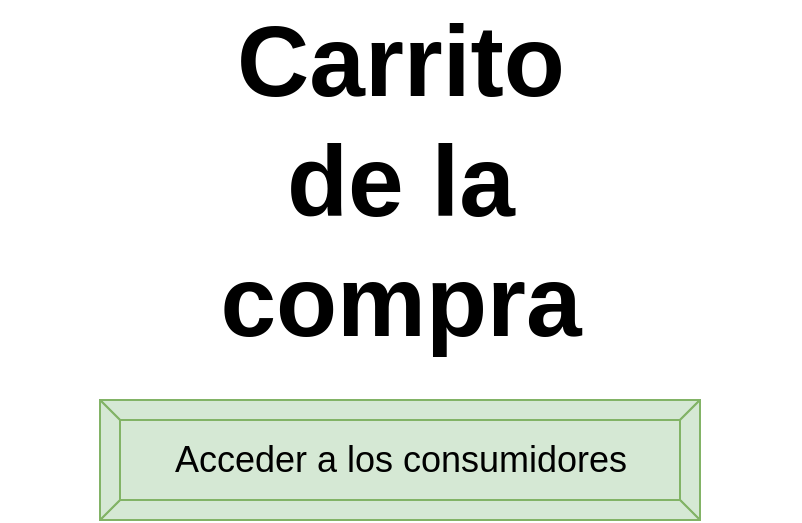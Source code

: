 <mxfile version="13.9.2" type="github" pages="8">
  <diagram id="1oytryBO9GSDGIrizIe0" name="Pantalla Principal">
    <mxGraphModel dx="807" dy="469" grid="1" gridSize="10" guides="1" tooltips="1" connect="1" arrows="1" fold="1" page="1" pageScale="1" pageWidth="850" pageHeight="1100" math="0" shadow="0">
      <root>
        <mxCell id="ukNA-M5yfLvQJVox_OQi-0" />
        <mxCell id="ukNA-M5yfLvQJVox_OQi-1" parent="ukNA-M5yfLvQJVox_OQi-0" />
        <mxCell id="4FIWCCuaARvgvhv9Qzkj-0" value="&lt;font style=&quot;font-size: 50px&quot;&gt;Carrito &lt;br&gt;de la &lt;br&gt;compra&lt;/font&gt;" style="text;strokeColor=none;fillColor=none;html=1;fontSize=45;fontStyle=1;verticalAlign=middle;align=center;" vertex="1" parent="ukNA-M5yfLvQJVox_OQi-1">
          <mxGeometry x="160" y="120" width="400" height="140" as="geometry" />
        </mxCell>
        <mxCell id="4FIWCCuaARvgvhv9Qzkj-1" value="Acceder a los consumidores" style="labelPosition=center;verticalLabelPosition=middle;align=center;html=1;shape=mxgraph.basic.button;dx=10;fontSize=18;fillColor=#d5e8d4;strokeColor=#82b366;" vertex="1" parent="ukNA-M5yfLvQJVox_OQi-1">
          <mxGeometry x="210" y="300" width="300" height="60" as="geometry" />
        </mxCell>
      </root>
    </mxGraphModel>
  </diagram>
  <diagram id="JE7RJHUmOD-XOfDB0uFe" name="Página consumidores">
    <mxGraphModel dx="807" dy="469" grid="1" gridSize="10" guides="1" tooltips="1" connect="1" arrows="1" fold="1" page="1" pageScale="1" pageWidth="850" pageHeight="1100" math="0" shadow="0">
      <root>
        <mxCell id="9Xrupegw-qmzZwdCUhiw-0" />
        <mxCell id="9Xrupegw-qmzZwdCUhiw-1" parent="9Xrupegw-qmzZwdCUhiw-0" />
        <mxCell id="KhyxX-JlV9OXpOjM26cw-0" value="Consumidores" style="swimlane;fontStyle=0;childLayout=stackLayout;horizontal=1;startSize=26;fillColor=none;horizontalStack=0;resizeParent=1;resizeParentMax=0;resizeLast=0;collapsible=1;marginBottom=0;labelBackgroundColor=none;fontSize=15;align=left;" parent="9Xrupegw-qmzZwdCUhiw-1" vertex="1">
          <mxGeometry x="240" y="110" width="280" height="156" as="geometry" />
        </mxCell>
        <mxCell id="KhyxX-JlV9OXpOjM26cw-1" value="Antonio Pinares Pérez" style="text;strokeColor=none;fillColor=none;align=left;verticalAlign=top;spacingLeft=4;spacingRight=4;overflow=hidden;rotatable=0;points=[[0,0.5],[1,0.5]];portConstraint=eastwest;" parent="KhyxX-JlV9OXpOjM26cw-0" vertex="1">
          <mxGeometry y="26" width="280" height="26" as="geometry" />
        </mxCell>
        <mxCell id="KhyxX-JlV9OXpOjM26cw-2" value="Jose Luis Domínguez Suárez" style="text;strokeColor=none;fillColor=none;align=left;verticalAlign=top;spacingLeft=4;spacingRight=4;overflow=hidden;rotatable=0;points=[[0,0.5],[1,0.5]];portConstraint=eastwest;" parent="KhyxX-JlV9OXpOjM26cw-0" vertex="1">
          <mxGeometry y="52" width="280" height="26" as="geometry" />
        </mxCell>
        <mxCell id="KhyxX-JlV9OXpOjM26cw-3" value="David Alonso Fernández" style="text;strokeColor=none;fillColor=none;align=left;verticalAlign=top;spacingLeft=4;spacingRight=4;overflow=hidden;rotatable=0;points=[[0,0.5],[1,0.5]];portConstraint=eastwest;" parent="KhyxX-JlV9OXpOjM26cw-0" vertex="1">
          <mxGeometry y="78" width="280" height="26" as="geometry" />
        </mxCell>
        <mxCell id="U7ENtaiXiIMHcHtLOBs0-0" value="Pepe Viyuela García" style="text;strokeColor=none;fillColor=none;align=left;verticalAlign=top;spacingLeft=4;spacingRight=4;overflow=hidden;rotatable=0;points=[[0,0.5],[1,0.5]];portConstraint=eastwest;" parent="KhyxX-JlV9OXpOjM26cw-0" vertex="1">
          <mxGeometry y="104" width="280" height="26" as="geometry" />
        </mxCell>
        <mxCell id="U7ENtaiXiIMHcHtLOBs0-1" value="Francisco Alvarez Rueda " style="text;strokeColor=none;fillColor=none;align=left;verticalAlign=top;spacingLeft=4;spacingRight=4;overflow=hidden;rotatable=0;points=[[0,0.5],[1,0.5]];portConstraint=eastwest;" parent="KhyxX-JlV9OXpOjM26cw-0" vertex="1">
          <mxGeometry y="130" width="280" height="26" as="geometry" />
        </mxCell>
        <mxCell id="U7ENtaiXiIMHcHtLOBs0-3" value="Crear" style="labelPosition=center;verticalLabelPosition=middle;align=center;html=1;shape=mxgraph.basic.button;dx=10;labelBackgroundColor=none;fontSize=15;fillColor=#d5e8d4;strokeColor=#82b366;" parent="9Xrupegw-qmzZwdCUhiw-1" vertex="1">
          <mxGeometry x="150" y="310" width="100" height="40" as="geometry" />
        </mxCell>
        <mxCell id="U7ENtaiXiIMHcHtLOBs0-4" value="Borrar" style="labelPosition=center;verticalLabelPosition=middle;align=center;html=1;shape=mxgraph.basic.button;dx=10;labelBackgroundColor=none;fontSize=15;fillColor=#f8cecc;strokeColor=#b85450;" parent="9Xrupegw-qmzZwdCUhiw-1" vertex="1">
          <mxGeometry x="270" y="310" width="100" height="40" as="geometry" />
        </mxCell>
        <mxCell id="U7ENtaiXiIMHcHtLOBs0-5" value="Modificar" style="labelPosition=center;verticalLabelPosition=middle;align=center;html=1;shape=mxgraph.basic.button;dx=10;labelBackgroundColor=none;fontSize=15;fillColor=#dae8fc;strokeColor=#6c8ebf;" parent="9Xrupegw-qmzZwdCUhiw-1" vertex="1">
          <mxGeometry x="390" y="310" width="100" height="40" as="geometry" />
        </mxCell>
        <mxCell id="h-pnrAj-fxrFlI1M0Emh-0" value="" style="endArrow=classic;html=1;fontSize=14;" parent="9Xrupegw-qmzZwdCUhiw-1" edge="1">
          <mxGeometry width="50" height="50" relative="1" as="geometry">
            <mxPoint x="320" y="352" as="sourcePoint" />
            <mxPoint x="320" y="390" as="targetPoint" />
            <Array as="points" />
          </mxGeometry>
        </mxCell>
        <mxCell id="h-pnrAj-fxrFlI1M0Emh-1" value="Icon" style="text;html=1;strokeColor=none;fillColor=none;align=center;verticalAlign=middle;whiteSpace=wrap;rounded=0;" parent="9Xrupegw-qmzZwdCUhiw-1" vertex="1">
          <mxGeometry x="300" y="390" width="40" height="20" as="geometry" />
        </mxCell>
        <mxCell id="Ra2SCtTPDi94LdlTgoam-0" value="Ver pedidos &lt;br&gt;y facturas" style="labelPosition=center;verticalLabelPosition=middle;align=center;html=1;shape=mxgraph.basic.button;dx=10;fontSize=14;fillColor=#e1d5e7;strokeColor=#9673a6;" vertex="1" parent="9Xrupegw-qmzZwdCUhiw-1">
          <mxGeometry x="510" y="300" width="100" height="60" as="geometry" />
        </mxCell>
        <mxCell id="OKfHSta1-EENuwD91ScF-0" value="Nombre:" style="text;html=1;strokeColor=none;fillColor=none;align=left;verticalAlign=middle;whiteSpace=wrap;rounded=0;fontSize=14;fontStyle=1" vertex="1" parent="9Xrupegw-qmzZwdCUhiw-1">
          <mxGeometry x="490" y="435" width="100" height="20" as="geometry" />
        </mxCell>
        <mxCell id="OKfHSta1-EENuwD91ScF-1" value="&lt;b&gt;Dirección:&lt;/b&gt;" style="text;html=1;strokeColor=none;fillColor=none;align=left;verticalAlign=middle;whiteSpace=wrap;rounded=0;fontSize=14;" vertex="1" parent="9Xrupegw-qmzZwdCUhiw-1">
          <mxGeometry x="490" y="475" width="100" height="20" as="geometry" />
        </mxCell>
        <mxCell id="OKfHSta1-EENuwD91ScF-2" value="Teléfono:" style="text;html=1;strokeColor=none;fillColor=none;align=left;verticalAlign=middle;whiteSpace=wrap;rounded=0;fontSize=14;fontStyle=1" vertex="1" parent="9Xrupegw-qmzZwdCUhiw-1">
          <mxGeometry x="490" y="515" width="100" height="20" as="geometry" />
        </mxCell>
        <mxCell id="OKfHSta1-EENuwD91ScF-3" value="" style="shape=ext;double=1;rounded=0;whiteSpace=wrap;html=1;fontSize=14;align=left;" vertex="1" parent="9Xrupegw-qmzZwdCUhiw-1">
          <mxGeometry x="600" y="430" width="150" height="30" as="geometry" />
        </mxCell>
        <mxCell id="OKfHSta1-EENuwD91ScF-4" value="" style="shape=ext;double=1;rounded=0;whiteSpace=wrap;html=1;fontSize=14;align=left;" vertex="1" parent="9Xrupegw-qmzZwdCUhiw-1">
          <mxGeometry x="600" y="470" width="150" height="30" as="geometry" />
        </mxCell>
        <mxCell id="OKfHSta1-EENuwD91ScF-5" value="" style="shape=ext;double=1;rounded=0;whiteSpace=wrap;html=1;fontSize=14;align=left;" vertex="1" parent="9Xrupegw-qmzZwdCUhiw-1">
          <mxGeometry x="600" y="510" width="150" height="30" as="geometry" />
        </mxCell>
        <mxCell id="OKfHSta1-EENuwD91ScF-6" value="Añadir" style="labelPosition=center;verticalLabelPosition=middle;align=center;html=1;shape=mxgraph.basic.button;dx=10;fontSize=14;fillColor=#d5e8d4;strokeColor=#82b366;" vertex="1" parent="9Xrupegw-qmzZwdCUhiw-1">
          <mxGeometry x="490" y="575" width="100" height="40" as="geometry" />
        </mxCell>
        <mxCell id="OKfHSta1-EENuwD91ScF-7" value="Volver" style="labelPosition=center;verticalLabelPosition=middle;align=center;html=1;shape=mxgraph.basic.button;dx=10;fontSize=14;fillColor=#dae8fc;strokeColor=#6c8ebf;" vertex="1" parent="9Xrupegw-qmzZwdCUhiw-1">
          <mxGeometry x="630" y="575" width="100" height="40" as="geometry" />
        </mxCell>
      </root>
    </mxGraphModel>
  </diagram>
  <diagram id="AhxQ3QgP6YB24-s7e98g" name="Página creación consumidor - 2">
    <mxGraphModel dx="807" dy="469" grid="1" gridSize="10" guides="1" tooltips="1" connect="1" arrows="1" fold="1" page="1" pageScale="1" pageWidth="850" pageHeight="1100" math="0" shadow="0">
      <root>
        <mxCell id="Jsl_DM8NN3253k9dvk3r-0" />
        <mxCell id="Jsl_DM8NN3253k9dvk3r-1" parent="Jsl_DM8NN3253k9dvk3r-0" />
        <mxCell id="ltV_RmxqZoysxGikOpJf-0" value="Añadir consumidor" style="text;strokeColor=none;fillColor=none;html=1;fontSize=24;fontStyle=1;verticalAlign=middle;align=center;" parent="Jsl_DM8NN3253k9dvk3r-1" vertex="1">
          <mxGeometry x="120" y="40" width="320" height="40" as="geometry" />
        </mxCell>
        <mxCell id="ltV_RmxqZoysxGikOpJf-1" value="Nombre:" style="text;html=1;strokeColor=none;fillColor=none;align=left;verticalAlign=middle;whiteSpace=wrap;rounded=0;fontSize=14;fontStyle=1" parent="Jsl_DM8NN3253k9dvk3r-1" vertex="1">
          <mxGeometry x="140" y="100" width="100" height="20" as="geometry" />
        </mxCell>
        <mxCell id="ltV_RmxqZoysxGikOpJf-2" value="&lt;b&gt;Dirección:&lt;/b&gt;" style="text;html=1;strokeColor=none;fillColor=none;align=left;verticalAlign=middle;whiteSpace=wrap;rounded=0;fontSize=14;" parent="Jsl_DM8NN3253k9dvk3r-1" vertex="1">
          <mxGeometry x="140" y="140" width="100" height="20" as="geometry" />
        </mxCell>
        <mxCell id="ltV_RmxqZoysxGikOpJf-3" value="Teléfono:" style="text;html=1;strokeColor=none;fillColor=none;align=left;verticalAlign=middle;whiteSpace=wrap;rounded=0;fontSize=14;fontStyle=1" parent="Jsl_DM8NN3253k9dvk3r-1" vertex="1">
          <mxGeometry x="140" y="180" width="100" height="20" as="geometry" />
        </mxCell>
        <mxCell id="ltV_RmxqZoysxGikOpJf-4" value="" style="shape=ext;double=1;rounded=0;whiteSpace=wrap;html=1;fontSize=14;align=left;" parent="Jsl_DM8NN3253k9dvk3r-1" vertex="1">
          <mxGeometry x="250" y="95" width="150" height="30" as="geometry" />
        </mxCell>
        <mxCell id="ltV_RmxqZoysxGikOpJf-5" value="" style="shape=ext;double=1;rounded=0;whiteSpace=wrap;html=1;fontSize=14;align=left;" parent="Jsl_DM8NN3253k9dvk3r-1" vertex="1">
          <mxGeometry x="250" y="135" width="150" height="30" as="geometry" />
        </mxCell>
        <mxCell id="ltV_RmxqZoysxGikOpJf-6" value="" style="shape=ext;double=1;rounded=0;whiteSpace=wrap;html=1;fontSize=14;align=left;" parent="Jsl_DM8NN3253k9dvk3r-1" vertex="1">
          <mxGeometry x="250" y="175" width="150" height="30" as="geometry" />
        </mxCell>
        <mxCell id="ltV_RmxqZoysxGikOpJf-7" value="Añadir" style="labelPosition=center;verticalLabelPosition=middle;align=center;html=1;shape=mxgraph.basic.button;dx=10;fontSize=14;fillColor=#d5e8d4;strokeColor=#82b366;" parent="Jsl_DM8NN3253k9dvk3r-1" vertex="1">
          <mxGeometry x="140" y="240" width="100" height="40" as="geometry" />
        </mxCell>
        <mxCell id="ltV_RmxqZoysxGikOpJf-8" value="Volver" style="labelPosition=center;verticalLabelPosition=middle;align=center;html=1;shape=mxgraph.basic.button;dx=10;fontSize=14;fillColor=#dae8fc;strokeColor=#6c8ebf;" parent="Jsl_DM8NN3253k9dvk3r-1" vertex="1">
          <mxGeometry x="280" y="240" width="100" height="40" as="geometry" />
        </mxCell>
      </root>
    </mxGraphModel>
  </diagram>
  <diagram id="oGccPNe0Vo_Gk9L0wp7k" name="Página modificación 2 - 5">
    <mxGraphModel dx="807" dy="469" grid="1" gridSize="10" guides="1" tooltips="1" connect="1" arrows="1" fold="1" page="1" pageScale="1" pageWidth="850" pageHeight="1100" math="0" shadow="0">
      <root>
        <mxCell id="Xw8H62WZDZWN23Qor98x-0" />
        <mxCell id="Xw8H62WZDZWN23Qor98x-1" parent="Xw8H62WZDZWN23Qor98x-0" />
        <mxCell id="Xw8H62WZDZWN23Qor98x-2" value="Nombre:" style="text;html=1;strokeColor=none;fillColor=none;align=left;verticalAlign=middle;whiteSpace=wrap;rounded=0;fontSize=14;fontStyle=1" vertex="1" parent="Xw8H62WZDZWN23Qor98x-1">
          <mxGeometry x="270" y="135" width="100" height="20" as="geometry" />
        </mxCell>
        <mxCell id="Xw8H62WZDZWN23Qor98x-3" value="&lt;b&gt;Dirección:&lt;/b&gt;" style="text;html=1;strokeColor=none;fillColor=none;align=left;verticalAlign=middle;whiteSpace=wrap;rounded=0;fontSize=14;" vertex="1" parent="Xw8H62WZDZWN23Qor98x-1">
          <mxGeometry x="270" y="175" width="100" height="20" as="geometry" />
        </mxCell>
        <mxCell id="Xw8H62WZDZWN23Qor98x-4" value="Teléfono:" style="text;html=1;strokeColor=none;fillColor=none;align=left;verticalAlign=middle;whiteSpace=wrap;rounded=0;fontSize=14;fontStyle=1" vertex="1" parent="Xw8H62WZDZWN23Qor98x-1">
          <mxGeometry x="270" y="215" width="100" height="20" as="geometry" />
        </mxCell>
        <mxCell id="Xw8H62WZDZWN23Qor98x-5" value="" style="shape=ext;double=1;rounded=0;whiteSpace=wrap;html=1;fontSize=14;align=left;" vertex="1" parent="Xw8H62WZDZWN23Qor98x-1">
          <mxGeometry x="380" y="130" width="170" height="30" as="geometry" />
        </mxCell>
        <mxCell id="Xw8H62WZDZWN23Qor98x-6" value="" style="shape=ext;double=1;rounded=0;whiteSpace=wrap;html=1;fontSize=14;align=left;" vertex="1" parent="Xw8H62WZDZWN23Qor98x-1">
          <mxGeometry x="380" y="170" width="170" height="30" as="geometry" />
        </mxCell>
        <mxCell id="Xw8H62WZDZWN23Qor98x-7" value="" style="shape=ext;double=1;rounded=0;whiteSpace=wrap;html=1;fontSize=14;align=left;" vertex="1" parent="Xw8H62WZDZWN23Qor98x-1">
          <mxGeometry x="380" y="210" width="170" height="30" as="geometry" />
        </mxCell>
        <mxCell id="Xw8H62WZDZWN23Qor98x-8" value="Datos del consumidor" style="text;strokeColor=none;fillColor=none;html=1;fontSize=24;fontStyle=1;verticalAlign=middle;align=center;" vertex="1" parent="Xw8H62WZDZWN23Qor98x-1">
          <mxGeometry x="285" y="50" width="280" height="40" as="geometry" />
        </mxCell>
        <mxCell id="Xw8H62WZDZWN23Qor98x-9" value="Guardar cambios" style="labelPosition=center;verticalLabelPosition=middle;align=center;html=1;shape=mxgraph.basic.button;dx=10;fontSize=14;fillColor=#d5e8d4;strokeColor=#82b366;" vertex="1" parent="Xw8H62WZDZWN23Qor98x-1">
          <mxGeometry x="250" y="280" width="150" height="40" as="geometry" />
        </mxCell>
        <mxCell id="Xw8H62WZDZWN23Qor98x-10" value="Volver" style="labelPosition=center;verticalLabelPosition=middle;align=center;html=1;shape=mxgraph.basic.button;dx=10;fontSize=14;fillColor=#dae8fc;strokeColor=#6c8ebf;" vertex="1" parent="Xw8H62WZDZWN23Qor98x-1">
          <mxGeometry x="465" y="280" width="100" height="40" as="geometry" />
        </mxCell>
      </root>
    </mxGraphModel>
  </diagram>
  <diagram id="ALhSMi8Ux_vQNglmKTie" name="Página Pedidos y Facturas">
    <mxGraphModel dx="807" dy="469" grid="1" gridSize="10" guides="1" tooltips="1" connect="1" arrows="1" fold="1" page="1" pageScale="1" pageWidth="850" pageHeight="1100" math="0" shadow="0">
      <root>
        <mxCell id="i37LLWliPGDlSj_grzE--0" />
        <mxCell id="i37LLWliPGDlSj_grzE--1" parent="i37LLWliPGDlSj_grzE--0" />
        <mxCell id="nz117XyAdWPTFLOI48Ry-0" value="Pedidos" style="shape=table;html=1;whiteSpace=wrap;startSize=30;container=1;collapsible=0;childLayout=tableLayout;fontStyle=1;align=center;fontSize=14;" vertex="1" parent="i37LLWliPGDlSj_grzE--1">
          <mxGeometry x="40" y="160" width="400" height="150" as="geometry" />
        </mxCell>
        <mxCell id="nz117XyAdWPTFLOI48Ry-1" value="" style="shape=partialRectangle;html=1;whiteSpace=wrap;collapsible=0;dropTarget=0;pointerEvents=0;fillColor=none;top=0;left=0;bottom=0;right=0;points=[[0,0.5],[1,0.5]];portConstraint=eastwest;" vertex="1" parent="nz117XyAdWPTFLOI48Ry-0">
          <mxGeometry y="30" width="400" height="40" as="geometry" />
        </mxCell>
        <mxCell id="nz117XyAdWPTFLOI48Ry-2" value="Id pedido" style="shape=partialRectangle;html=1;whiteSpace=wrap;connectable=0;fillColor=none;top=0;left=0;bottom=0;right=0;overflow=hidden;fontStyle=1" vertex="1" parent="nz117XyAdWPTFLOI48Ry-1">
          <mxGeometry width="101" height="40" as="geometry" />
        </mxCell>
        <mxCell id="nz117XyAdWPTFLOI48Ry-3" value="Id factura" style="shape=partialRectangle;html=1;whiteSpace=wrap;connectable=0;fillColor=none;top=0;left=0;bottom=0;right=0;overflow=hidden;fontStyle=1" vertex="1" parent="nz117XyAdWPTFLOI48Ry-1">
          <mxGeometry x="101" width="99" height="40" as="geometry" />
        </mxCell>
        <mxCell id="nz117XyAdWPTFLOI48Ry-4" value="Id consumidor" style="shape=partialRectangle;html=1;whiteSpace=wrap;connectable=0;fillColor=none;top=0;left=0;bottom=0;right=0;overflow=hidden;fontStyle=1" vertex="1" parent="nz117XyAdWPTFLOI48Ry-1">
          <mxGeometry x="200" width="101" height="40" as="geometry" />
        </mxCell>
        <mxCell id="nz117XyAdWPTFLOI48Ry-27" value="Precio total" style="shape=partialRectangle;html=1;whiteSpace=wrap;connectable=0;fillColor=none;top=0;left=0;bottom=0;right=0;overflow=hidden;fontStyle=1" vertex="1" parent="nz117XyAdWPTFLOI48Ry-1">
          <mxGeometry x="301" width="99" height="40" as="geometry" />
        </mxCell>
        <mxCell id="nz117XyAdWPTFLOI48Ry-5" value="" style="shape=partialRectangle;html=1;whiteSpace=wrap;collapsible=0;dropTarget=0;pointerEvents=0;fillColor=none;top=0;left=0;bottom=0;right=0;points=[[0,0.5],[1,0.5]];portConstraint=eastwest;" vertex="1" parent="nz117XyAdWPTFLOI48Ry-0">
          <mxGeometry y="70" width="400" height="40" as="geometry" />
        </mxCell>
        <mxCell id="nz117XyAdWPTFLOI48Ry-6" value="" style="shape=partialRectangle;html=1;whiteSpace=wrap;connectable=0;fillColor=none;top=0;left=0;bottom=0;right=0;overflow=hidden;" vertex="1" parent="nz117XyAdWPTFLOI48Ry-5">
          <mxGeometry width="101" height="40" as="geometry" />
        </mxCell>
        <mxCell id="nz117XyAdWPTFLOI48Ry-7" value="" style="shape=partialRectangle;html=1;whiteSpace=wrap;connectable=0;fillColor=none;top=0;left=0;bottom=0;right=0;overflow=hidden;" vertex="1" parent="nz117XyAdWPTFLOI48Ry-5">
          <mxGeometry x="101" width="99" height="40" as="geometry" />
        </mxCell>
        <mxCell id="nz117XyAdWPTFLOI48Ry-8" value="" style="shape=partialRectangle;html=1;whiteSpace=wrap;connectable=0;fillColor=none;top=0;left=0;bottom=0;right=0;overflow=hidden;" vertex="1" parent="nz117XyAdWPTFLOI48Ry-5">
          <mxGeometry x="200" width="101" height="40" as="geometry" />
        </mxCell>
        <mxCell id="nz117XyAdWPTFLOI48Ry-28" style="shape=partialRectangle;html=1;whiteSpace=wrap;connectable=0;fillColor=none;top=0;left=0;bottom=0;right=0;overflow=hidden;" vertex="1" parent="nz117XyAdWPTFLOI48Ry-5">
          <mxGeometry x="301" width="99" height="40" as="geometry" />
        </mxCell>
        <mxCell id="nz117XyAdWPTFLOI48Ry-9" value="" style="shape=partialRectangle;html=1;whiteSpace=wrap;collapsible=0;dropTarget=0;pointerEvents=0;fillColor=none;top=0;left=0;bottom=0;right=0;points=[[0,0.5],[1,0.5]];portConstraint=eastwest;" vertex="1" parent="nz117XyAdWPTFLOI48Ry-0">
          <mxGeometry y="110" width="400" height="40" as="geometry" />
        </mxCell>
        <mxCell id="nz117XyAdWPTFLOI48Ry-10" value="" style="shape=partialRectangle;html=1;whiteSpace=wrap;connectable=0;fillColor=none;top=0;left=0;bottom=0;right=0;overflow=hidden;" vertex="1" parent="nz117XyAdWPTFLOI48Ry-9">
          <mxGeometry width="101" height="40" as="geometry" />
        </mxCell>
        <mxCell id="nz117XyAdWPTFLOI48Ry-11" value="" style="shape=partialRectangle;html=1;whiteSpace=wrap;connectable=0;fillColor=none;top=0;left=0;bottom=0;right=0;overflow=hidden;" vertex="1" parent="nz117XyAdWPTFLOI48Ry-9">
          <mxGeometry x="101" width="99" height="40" as="geometry" />
        </mxCell>
        <mxCell id="nz117XyAdWPTFLOI48Ry-12" value="" style="shape=partialRectangle;html=1;whiteSpace=wrap;connectable=0;fillColor=none;top=0;left=0;bottom=0;right=0;overflow=hidden;" vertex="1" parent="nz117XyAdWPTFLOI48Ry-9">
          <mxGeometry x="200" width="101" height="40" as="geometry" />
        </mxCell>
        <mxCell id="nz117XyAdWPTFLOI48Ry-29" style="shape=partialRectangle;html=1;whiteSpace=wrap;connectable=0;fillColor=none;top=0;left=0;bottom=0;right=0;overflow=hidden;" vertex="1" parent="nz117XyAdWPTFLOI48Ry-9">
          <mxGeometry x="301" width="99" height="40" as="geometry" />
        </mxCell>
        <mxCell id="nz117XyAdWPTFLOI48Ry-30" value="Facturas" style="shape=table;html=1;whiteSpace=wrap;startSize=30;container=1;collapsible=0;childLayout=tableLayout;fontStyle=1;align=center;fontSize=14;" vertex="1" parent="i37LLWliPGDlSj_grzE--1">
          <mxGeometry x="520" y="160" width="240" height="150" as="geometry" />
        </mxCell>
        <mxCell id="nz117XyAdWPTFLOI48Ry-31" value="" style="shape=partialRectangle;html=1;whiteSpace=wrap;collapsible=0;dropTarget=0;pointerEvents=0;fillColor=none;top=0;left=0;bottom=0;right=0;points=[[0,0.5],[1,0.5]];portConstraint=eastwest;" vertex="1" parent="nz117XyAdWPTFLOI48Ry-30">
          <mxGeometry y="30" width="240" height="40" as="geometry" />
        </mxCell>
        <mxCell id="nz117XyAdWPTFLOI48Ry-33" value="Id factura" style="shape=partialRectangle;html=1;whiteSpace=wrap;connectable=0;fillColor=none;top=0;left=0;bottom=0;right=0;overflow=hidden;fontStyle=1" vertex="1" parent="nz117XyAdWPTFLOI48Ry-31">
          <mxGeometry width="120" height="40" as="geometry" />
        </mxCell>
        <mxCell id="nz117XyAdWPTFLOI48Ry-34" value="Precio" style="shape=partialRectangle;html=1;whiteSpace=wrap;connectable=0;fillColor=none;top=0;left=0;bottom=0;right=0;overflow=hidden;fontStyle=1" vertex="1" parent="nz117XyAdWPTFLOI48Ry-31">
          <mxGeometry x="120" width="120" height="40" as="geometry" />
        </mxCell>
        <mxCell id="nz117XyAdWPTFLOI48Ry-35" value="" style="shape=partialRectangle;html=1;whiteSpace=wrap;collapsible=0;dropTarget=0;pointerEvents=0;fillColor=none;top=0;left=0;bottom=0;right=0;points=[[0,0.5],[1,0.5]];portConstraint=eastwest;" vertex="1" parent="nz117XyAdWPTFLOI48Ry-30">
          <mxGeometry y="70" width="240" height="40" as="geometry" />
        </mxCell>
        <mxCell id="nz117XyAdWPTFLOI48Ry-37" value="" style="shape=partialRectangle;html=1;whiteSpace=wrap;connectable=0;fillColor=none;top=0;left=0;bottom=0;right=0;overflow=hidden;" vertex="1" parent="nz117XyAdWPTFLOI48Ry-35">
          <mxGeometry width="120" height="40" as="geometry" />
        </mxCell>
        <mxCell id="nz117XyAdWPTFLOI48Ry-38" value="" style="shape=partialRectangle;html=1;whiteSpace=wrap;connectable=0;fillColor=none;top=0;left=0;bottom=0;right=0;overflow=hidden;" vertex="1" parent="nz117XyAdWPTFLOI48Ry-35">
          <mxGeometry x="120" width="120" height="40" as="geometry" />
        </mxCell>
        <mxCell id="nz117XyAdWPTFLOI48Ry-39" value="" style="shape=partialRectangle;html=1;whiteSpace=wrap;collapsible=0;dropTarget=0;pointerEvents=0;fillColor=none;top=0;left=0;bottom=0;right=0;points=[[0,0.5],[1,0.5]];portConstraint=eastwest;" vertex="1" parent="nz117XyAdWPTFLOI48Ry-30">
          <mxGeometry y="110" width="240" height="40" as="geometry" />
        </mxCell>
        <mxCell id="nz117XyAdWPTFLOI48Ry-41" value="" style="shape=partialRectangle;html=1;whiteSpace=wrap;connectable=0;fillColor=none;top=0;left=0;bottom=0;right=0;overflow=hidden;" vertex="1" parent="nz117XyAdWPTFLOI48Ry-39">
          <mxGeometry width="120" height="40" as="geometry" />
        </mxCell>
        <mxCell id="nz117XyAdWPTFLOI48Ry-42" value="" style="shape=partialRectangle;html=1;whiteSpace=wrap;connectable=0;fillColor=none;top=0;left=0;bottom=0;right=0;overflow=hidden;" vertex="1" parent="nz117XyAdWPTFLOI48Ry-39">
          <mxGeometry x="120" width="120" height="40" as="geometry" />
        </mxCell>
        <mxCell id="nz117XyAdWPTFLOI48Ry-43" value="Volver" style="labelPosition=center;verticalLabelPosition=middle;align=center;html=1;shape=mxgraph.basic.button;dx=10;fontSize=14;fillColor=#dae8fc;strokeColor=#6c8ebf;" vertex="1" parent="i37LLWliPGDlSj_grzE--1">
          <mxGeometry x="370" y="640" width="100" height="40" as="geometry" />
        </mxCell>
        <mxCell id="98F9GioYfa7urQuL5ReM-0" value="Ver productos" style="labelPosition=center;verticalLabelPosition=middle;align=center;html=1;shape=mxgraph.basic.button;dx=10;fontSize=14;fillColor=#d5e8d4;strokeColor=#82b366;" vertex="1" parent="i37LLWliPGDlSj_grzE--1">
          <mxGeometry x="80" y="360" width="200" height="40" as="geometry" />
        </mxCell>
        <mxCell id="OtctQP7acVX6ZNN9AiLI-0" value="Productos" style="shape=table;html=1;whiteSpace=wrap;startSize=30;container=1;collapsible=0;childLayout=tableLayout;fontStyle=1;align=center;fontSize=14;" vertex="1" parent="i37LLWliPGDlSj_grzE--1">
          <mxGeometry x="60" y="440" width="267" height="150" as="geometry" />
        </mxCell>
        <mxCell id="OtctQP7acVX6ZNN9AiLI-1" value="" style="shape=partialRectangle;html=1;whiteSpace=wrap;collapsible=0;dropTarget=0;pointerEvents=0;fillColor=none;top=0;left=0;bottom=0;right=0;points=[[0,0.5],[1,0.5]];portConstraint=eastwest;" vertex="1" parent="OtctQP7acVX6ZNN9AiLI-0">
          <mxGeometry y="30" width="267" height="40" as="geometry" />
        </mxCell>
        <mxCell id="OtctQP7acVX6ZNN9AiLI-2" value="Id" style="shape=partialRectangle;html=1;whiteSpace=wrap;connectable=0;fillColor=none;top=0;left=0;bottom=0;right=0;overflow=hidden;fontStyle=1" vertex="1" parent="OtctQP7acVX6ZNN9AiLI-1">
          <mxGeometry width="67" height="40" as="geometry" />
        </mxCell>
        <mxCell id="OtctQP7acVX6ZNN9AiLI-3" value="Nombre" style="shape=partialRectangle;html=1;whiteSpace=wrap;connectable=0;fillColor=none;top=0;left=0;bottom=0;right=0;overflow=hidden;fontStyle=1" vertex="1" parent="OtctQP7acVX6ZNN9AiLI-1">
          <mxGeometry x="67" width="66" height="40" as="geometry" />
        </mxCell>
        <mxCell id="OtctQP7acVX6ZNN9AiLI-4" value="Stock" style="shape=partialRectangle;html=1;whiteSpace=wrap;connectable=0;fillColor=none;top=0;left=0;bottom=0;right=0;overflow=hidden;fontStyle=1" vertex="1" parent="OtctQP7acVX6ZNN9AiLI-1">
          <mxGeometry x="133" width="67" height="40" as="geometry" />
        </mxCell>
        <mxCell id="OtctQP7acVX6ZNN9AiLI-14" value="Precio" style="shape=partialRectangle;html=1;whiteSpace=wrap;connectable=0;fillColor=none;top=0;left=0;bottom=0;right=0;overflow=hidden;fontStyle=1" vertex="1" parent="OtctQP7acVX6ZNN9AiLI-1">
          <mxGeometry x="200" width="67" height="40" as="geometry" />
        </mxCell>
        <mxCell id="OtctQP7acVX6ZNN9AiLI-5" value="" style="shape=partialRectangle;html=1;whiteSpace=wrap;collapsible=0;dropTarget=0;pointerEvents=0;fillColor=none;top=0;left=0;bottom=0;right=0;points=[[0,0.5],[1,0.5]];portConstraint=eastwest;" vertex="1" parent="OtctQP7acVX6ZNN9AiLI-0">
          <mxGeometry y="70" width="267" height="40" as="geometry" />
        </mxCell>
        <mxCell id="OtctQP7acVX6ZNN9AiLI-6" value="" style="shape=partialRectangle;html=1;whiteSpace=wrap;connectable=0;fillColor=none;top=0;left=0;bottom=0;right=0;overflow=hidden;" vertex="1" parent="OtctQP7acVX6ZNN9AiLI-5">
          <mxGeometry width="67" height="40" as="geometry" />
        </mxCell>
        <mxCell id="OtctQP7acVX6ZNN9AiLI-7" value="" style="shape=partialRectangle;html=1;whiteSpace=wrap;connectable=0;fillColor=none;top=0;left=0;bottom=0;right=0;overflow=hidden;" vertex="1" parent="OtctQP7acVX6ZNN9AiLI-5">
          <mxGeometry x="67" width="66" height="40" as="geometry" />
        </mxCell>
        <mxCell id="OtctQP7acVX6ZNN9AiLI-8" value="" style="shape=partialRectangle;html=1;whiteSpace=wrap;connectable=0;fillColor=none;top=0;left=0;bottom=0;right=0;overflow=hidden;" vertex="1" parent="OtctQP7acVX6ZNN9AiLI-5">
          <mxGeometry x="133" width="67" height="40" as="geometry" />
        </mxCell>
        <mxCell id="OtctQP7acVX6ZNN9AiLI-15" style="shape=partialRectangle;html=1;whiteSpace=wrap;connectable=0;fillColor=none;top=0;left=0;bottom=0;right=0;overflow=hidden;" vertex="1" parent="OtctQP7acVX6ZNN9AiLI-5">
          <mxGeometry x="200" width="67" height="40" as="geometry" />
        </mxCell>
        <mxCell id="OtctQP7acVX6ZNN9AiLI-9" value="" style="shape=partialRectangle;html=1;whiteSpace=wrap;collapsible=0;dropTarget=0;pointerEvents=0;fillColor=none;top=0;left=0;bottom=0;right=0;points=[[0,0.5],[1,0.5]];portConstraint=eastwest;" vertex="1" parent="OtctQP7acVX6ZNN9AiLI-0">
          <mxGeometry y="110" width="267" height="40" as="geometry" />
        </mxCell>
        <mxCell id="OtctQP7acVX6ZNN9AiLI-10" value="" style="shape=partialRectangle;html=1;whiteSpace=wrap;connectable=0;fillColor=none;top=0;left=0;bottom=0;right=0;overflow=hidden;" vertex="1" parent="OtctQP7acVX6ZNN9AiLI-9">
          <mxGeometry width="67" height="40" as="geometry" />
        </mxCell>
        <mxCell id="OtctQP7acVX6ZNN9AiLI-11" value="" style="shape=partialRectangle;html=1;whiteSpace=wrap;connectable=0;fillColor=none;top=0;left=0;bottom=0;right=0;overflow=hidden;" vertex="1" parent="OtctQP7acVX6ZNN9AiLI-9">
          <mxGeometry x="67" width="66" height="40" as="geometry" />
        </mxCell>
        <mxCell id="OtctQP7acVX6ZNN9AiLI-12" value="" style="shape=partialRectangle;html=1;whiteSpace=wrap;connectable=0;fillColor=none;top=0;left=0;bottom=0;right=0;overflow=hidden;" vertex="1" parent="OtctQP7acVX6ZNN9AiLI-9">
          <mxGeometry x="133" width="67" height="40" as="geometry" />
        </mxCell>
        <mxCell id="OtctQP7acVX6ZNN9AiLI-16" style="shape=partialRectangle;html=1;whiteSpace=wrap;connectable=0;fillColor=none;top=0;left=0;bottom=0;right=0;overflow=hidden;" vertex="1" parent="OtctQP7acVX6ZNN9AiLI-9">
          <mxGeometry x="200" width="67" height="40" as="geometry" />
        </mxCell>
        <mxCell id="OtctQP7acVX6ZNN9AiLI-17" value="Ver estado" style="labelPosition=center;verticalLabelPosition=middle;align=center;html=1;shape=mxgraph.basic.button;dx=10;fontSize=14;fillColor=#e1d5e7;strokeColor=#9673a6;" vertex="1" parent="i37LLWliPGDlSj_grzE--1">
          <mxGeometry x="590" y="360" width="100" height="40" as="geometry" />
        </mxCell>
        <mxCell id="OtctQP7acVX6ZNN9AiLI-18" value="Pagos" style="shape=table;html=1;whiteSpace=wrap;startSize=30;container=1;collapsible=0;childLayout=tableLayout;fontStyle=1;align=center;fontSize=14;" vertex="1" parent="i37LLWliPGDlSj_grzE--1">
          <mxGeometry x="519" y="440" width="241" height="150" as="geometry" />
        </mxCell>
        <mxCell id="OtctQP7acVX6ZNN9AiLI-19" value="" style="shape=partialRectangle;html=1;whiteSpace=wrap;collapsible=0;dropTarget=0;pointerEvents=0;fillColor=none;top=0;left=0;bottom=0;right=0;points=[[0,0.5],[1,0.5]];portConstraint=eastwest;" vertex="1" parent="OtctQP7acVX6ZNN9AiLI-18">
          <mxGeometry y="30" width="241" height="40" as="geometry" />
        </mxCell>
        <mxCell id="OtctQP7acVX6ZNN9AiLI-20" value="Id Factura" style="shape=partialRectangle;html=1;whiteSpace=wrap;connectable=0;fillColor=none;top=0;left=0;bottom=0;right=0;overflow=hidden;fontStyle=1" vertex="1" parent="OtctQP7acVX6ZNN9AiLI-19">
          <mxGeometry width="119" height="40" as="geometry" />
        </mxCell>
        <mxCell id="OtctQP7acVX6ZNN9AiLI-21" value="Estado" style="shape=partialRectangle;html=1;whiteSpace=wrap;connectable=0;fillColor=none;top=0;left=0;bottom=0;right=0;overflow=hidden;fontStyle=1" vertex="1" parent="OtctQP7acVX6ZNN9AiLI-19">
          <mxGeometry x="119" width="122" height="40" as="geometry" />
        </mxCell>
        <mxCell id="OtctQP7acVX6ZNN9AiLI-23" value="" style="shape=partialRectangle;html=1;whiteSpace=wrap;collapsible=0;dropTarget=0;pointerEvents=0;fillColor=none;top=0;left=0;bottom=0;right=0;points=[[0,0.5],[1,0.5]];portConstraint=eastwest;" vertex="1" parent="OtctQP7acVX6ZNN9AiLI-18">
          <mxGeometry y="70" width="241" height="40" as="geometry" />
        </mxCell>
        <mxCell id="OtctQP7acVX6ZNN9AiLI-24" value="" style="shape=partialRectangle;html=1;whiteSpace=wrap;connectable=0;fillColor=none;top=0;left=0;bottom=0;right=0;overflow=hidden;" vertex="1" parent="OtctQP7acVX6ZNN9AiLI-23">
          <mxGeometry width="119" height="40" as="geometry" />
        </mxCell>
        <mxCell id="OtctQP7acVX6ZNN9AiLI-25" value="" style="shape=partialRectangle;html=1;whiteSpace=wrap;connectable=0;fillColor=none;top=0;left=0;bottom=0;right=0;overflow=hidden;" vertex="1" parent="OtctQP7acVX6ZNN9AiLI-23">
          <mxGeometry x="119" width="122" height="40" as="geometry" />
        </mxCell>
        <mxCell id="OtctQP7acVX6ZNN9AiLI-27" value="" style="shape=partialRectangle;html=1;whiteSpace=wrap;collapsible=0;dropTarget=0;pointerEvents=0;fillColor=none;top=0;left=0;bottom=0;right=0;points=[[0,0.5],[1,0.5]];portConstraint=eastwest;" vertex="1" parent="OtctQP7acVX6ZNN9AiLI-18">
          <mxGeometry y="110" width="241" height="40" as="geometry" />
        </mxCell>
        <mxCell id="OtctQP7acVX6ZNN9AiLI-28" value="" style="shape=partialRectangle;html=1;whiteSpace=wrap;connectable=0;fillColor=none;top=0;left=0;bottom=0;right=0;overflow=hidden;" vertex="1" parent="OtctQP7acVX6ZNN9AiLI-27">
          <mxGeometry width="119" height="40" as="geometry" />
        </mxCell>
        <mxCell id="OtctQP7acVX6ZNN9AiLI-29" value="" style="shape=partialRectangle;html=1;whiteSpace=wrap;connectable=0;fillColor=none;top=0;left=0;bottom=0;right=0;overflow=hidden;" vertex="1" parent="OtctQP7acVX6ZNN9AiLI-27">
          <mxGeometry x="119" width="122" height="40" as="geometry" />
        </mxCell>
      </root>
    </mxGraphModel>
  </diagram>
  <diagram id="gzdHwLHRSyzXfy6atQhf" name="Página Pedidos - 6">
    <mxGraphModel dx="807" dy="469" grid="1" gridSize="10" guides="1" tooltips="1" connect="1" arrows="1" fold="1" page="1" pageScale="1" pageWidth="850" pageHeight="1100" math="0" shadow="0">
      <root>
        <mxCell id="GUcU57AzUGv5D8ua5dGI-0" />
        <mxCell id="GUcU57AzUGv5D8ua5dGI-1" parent="GUcU57AzUGv5D8ua5dGI-0" />
        <mxCell id="GUcU57AzUGv5D8ua5dGI-9" value="Volver" style="labelPosition=center;verticalLabelPosition=middle;align=center;html=1;shape=mxgraph.basic.button;dx=10;fontSize=14;fillColor=#dae8fc;strokeColor=#6c8ebf;" vertex="1" parent="GUcU57AzUGv5D8ua5dGI-1">
          <mxGeometry x="390" y="360" width="100" height="40" as="geometry" />
        </mxCell>
        <mxCell id="7DMAI5300i3h8iCFoCz_-0" value="Añadir&amp;nbsp;" style="labelPosition=center;verticalLabelPosition=middle;align=center;html=1;shape=mxgraph.basic.button;dx=10;fontSize=14;fillColor=#d5e8d4;strokeColor=#82b366;" vertex="1" parent="GUcU57AzUGv5D8ua5dGI-1">
          <mxGeometry x="120" y="360" width="110" height="40" as="geometry" />
        </mxCell>
        <mxCell id="YsW9qL11_h98_zzqZi0t-0" value="Modificar" style="labelPosition=center;verticalLabelPosition=middle;align=center;html=1;shape=mxgraph.basic.button;dx=10;fontSize=14;fillColor=#ffe6cc;strokeColor=#d79b00;" vertex="1" parent="GUcU57AzUGv5D8ua5dGI-1">
          <mxGeometry x="250" y="360" width="120" height="40" as="geometry" />
        </mxCell>
        <mxCell id="UY5ISjtetR-5J__L2cnh-0" value="Productos" style="shape=table;html=1;whiteSpace=wrap;startSize=50;container=1;collapsible=0;childLayout=tableLayout;fontStyle=1;align=center;fontSize=14;" vertex="1" parent="GUcU57AzUGv5D8ua5dGI-1">
          <mxGeometry x="110" y="100" width="410" height="210" as="geometry" />
        </mxCell>
        <mxCell id="UY5ISjtetR-5J__L2cnh-1" value="" style="shape=partialRectangle;html=1;whiteSpace=wrap;collapsible=0;dropTarget=0;pointerEvents=0;fillColor=none;top=0;left=0;bottom=0;right=0;points=[[0,0.5],[1,0.5]];portConstraint=eastwest;" vertex="1" parent="UY5ISjtetR-5J__L2cnh-0">
          <mxGeometry y="50" width="410" height="40" as="geometry" />
        </mxCell>
        <mxCell id="UY5ISjtetR-5J__L2cnh-2" value="Producto" style="shape=partialRectangle;html=1;whiteSpace=wrap;connectable=0;fillColor=none;top=0;left=0;bottom=0;right=0;overflow=hidden;fontStyle=1" vertex="1" parent="UY5ISjtetR-5J__L2cnh-1">
          <mxGeometry width="137" height="40" as="geometry" />
        </mxCell>
        <mxCell id="UY5ISjtetR-5J__L2cnh-3" value="Stock" style="shape=partialRectangle;html=1;whiteSpace=wrap;connectable=0;fillColor=none;top=0;left=0;bottom=0;right=0;overflow=hidden;fontStyle=1" vertex="1" parent="UY5ISjtetR-5J__L2cnh-1">
          <mxGeometry x="137" width="136" height="40" as="geometry" />
        </mxCell>
        <mxCell id="UY5ISjtetR-5J__L2cnh-4" value="Precio" style="shape=partialRectangle;html=1;whiteSpace=wrap;connectable=0;fillColor=none;top=0;left=0;bottom=0;right=0;overflow=hidden;fontStyle=1" vertex="1" parent="UY5ISjtetR-5J__L2cnh-1">
          <mxGeometry x="273" width="137" height="40" as="geometry" />
        </mxCell>
        <mxCell id="UY5ISjtetR-5J__L2cnh-5" value="" style="shape=partialRectangle;html=1;whiteSpace=wrap;collapsible=0;dropTarget=0;pointerEvents=0;fillColor=none;top=0;left=0;bottom=0;right=0;points=[[0,0.5],[1,0.5]];portConstraint=eastwest;" vertex="1" parent="UY5ISjtetR-5J__L2cnh-0">
          <mxGeometry y="90" width="410" height="40" as="geometry" />
        </mxCell>
        <mxCell id="UY5ISjtetR-5J__L2cnh-6" value="Producto 1" style="shape=partialRectangle;html=1;whiteSpace=wrap;connectable=0;fillColor=none;top=0;left=0;bottom=0;right=0;overflow=hidden;" vertex="1" parent="UY5ISjtetR-5J__L2cnh-5">
          <mxGeometry width="137" height="40" as="geometry" />
        </mxCell>
        <mxCell id="UY5ISjtetR-5J__L2cnh-7" value="13" style="shape=partialRectangle;html=1;whiteSpace=wrap;connectable=0;fillColor=none;top=0;left=0;bottom=0;right=0;overflow=hidden;" vertex="1" parent="UY5ISjtetR-5J__L2cnh-5">
          <mxGeometry x="137" width="136" height="40" as="geometry" />
        </mxCell>
        <mxCell id="UY5ISjtetR-5J__L2cnh-8" value="40&#39;00 €" style="shape=partialRectangle;html=1;whiteSpace=wrap;connectable=0;fillColor=none;top=0;left=0;bottom=0;right=0;overflow=hidden;" vertex="1" parent="UY5ISjtetR-5J__L2cnh-5">
          <mxGeometry x="273" width="137" height="40" as="geometry" />
        </mxCell>
        <mxCell id="UY5ISjtetR-5J__L2cnh-9" value="" style="shape=partialRectangle;html=1;whiteSpace=wrap;collapsible=0;dropTarget=0;pointerEvents=0;fillColor=none;top=0;left=0;bottom=0;right=0;points=[[0,0.5],[1,0.5]];portConstraint=eastwest;" vertex="1" parent="UY5ISjtetR-5J__L2cnh-0">
          <mxGeometry y="130" width="410" height="40" as="geometry" />
        </mxCell>
        <mxCell id="UY5ISjtetR-5J__L2cnh-10" value="Producto 2" style="shape=partialRectangle;html=1;whiteSpace=wrap;connectable=0;fillColor=none;top=0;left=0;bottom=0;right=0;overflow=hidden;" vertex="1" parent="UY5ISjtetR-5J__L2cnh-9">
          <mxGeometry width="137" height="40" as="geometry" />
        </mxCell>
        <mxCell id="UY5ISjtetR-5J__L2cnh-11" value="25" style="shape=partialRectangle;html=1;whiteSpace=wrap;connectable=0;fillColor=none;top=0;left=0;bottom=0;right=0;overflow=hidden;" vertex="1" parent="UY5ISjtetR-5J__L2cnh-9">
          <mxGeometry x="137" width="136" height="40" as="geometry" />
        </mxCell>
        <mxCell id="UY5ISjtetR-5J__L2cnh-12" value="30&#39;00 €" style="shape=partialRectangle;html=1;whiteSpace=wrap;connectable=0;fillColor=none;top=0;left=0;bottom=0;right=0;overflow=hidden;" vertex="1" parent="UY5ISjtetR-5J__L2cnh-9">
          <mxGeometry x="273" width="137" height="40" as="geometry" />
        </mxCell>
        <mxCell id="UY5ISjtetR-5J__L2cnh-13" value="" style="shape=partialRectangle;html=1;whiteSpace=wrap;collapsible=0;dropTarget=0;pointerEvents=0;fillColor=none;top=0;left=0;bottom=0;right=0;points=[[0,0.5],[1,0.5]];portConstraint=eastwest;" vertex="1" parent="UY5ISjtetR-5J__L2cnh-0">
          <mxGeometry y="170" width="410" height="40" as="geometry" />
        </mxCell>
        <mxCell id="UY5ISjtetR-5J__L2cnh-14" value="Producto 3" style="shape=partialRectangle;html=1;whiteSpace=wrap;connectable=0;fillColor=none;top=0;left=0;bottom=0;right=0;overflow=hidden;" vertex="1" parent="UY5ISjtetR-5J__L2cnh-13">
          <mxGeometry width="137" height="40" as="geometry" />
        </mxCell>
        <mxCell id="UY5ISjtetR-5J__L2cnh-15" value="45" style="shape=partialRectangle;html=1;whiteSpace=wrap;connectable=0;fillColor=none;top=0;left=0;bottom=0;right=0;overflow=hidden;" vertex="1" parent="UY5ISjtetR-5J__L2cnh-13">
          <mxGeometry x="137" width="136" height="40" as="geometry" />
        </mxCell>
        <mxCell id="UY5ISjtetR-5J__L2cnh-16" value="13&#39;00 €" style="shape=partialRectangle;html=1;whiteSpace=wrap;connectable=0;fillColor=none;top=0;left=0;bottom=0;right=0;overflow=hidden;" vertex="1" parent="UY5ISjtetR-5J__L2cnh-13">
          <mxGeometry x="273" width="137" height="40" as="geometry" />
        </mxCell>
      </root>
    </mxGraphModel>
  </diagram>
  <diagram id="XMxGGD9XPYOA5avwgo7l" name="Página añadir producto">
    <mxGraphModel dx="300" dy="452" grid="1" gridSize="10" guides="1" tooltips="1" connect="1" arrows="1" fold="1" page="1" pageScale="1" pageWidth="850" pageHeight="1100" math="0" shadow="0">
      <root>
        <mxCell id="jhTTIXT0ebjYctjtD7I_-0" />
        <mxCell id="jhTTIXT0ebjYctjtD7I_-1" parent="jhTTIXT0ebjYctjtD7I_-0" />
        <mxCell id="RpbmhzlwsdmQhOwEZE5r-0" value="" style="shape=ext;double=1;rounded=0;whiteSpace=wrap;html=1;fontSize=14;align=left;" vertex="1" parent="jhTTIXT0ebjYctjtD7I_-1">
          <mxGeometry x="290" y="115" width="120" height="30" as="geometry" />
        </mxCell>
        <mxCell id="RpbmhzlwsdmQhOwEZE5r-1" value="Nombre:" style="text;html=1;strokeColor=none;fillColor=none;align=left;verticalAlign=middle;whiteSpace=wrap;rounded=0;fontSize=14;" vertex="1" parent="jhTTIXT0ebjYctjtD7I_-1">
          <mxGeometry x="200" y="120" width="70" height="20" as="geometry" />
        </mxCell>
        <mxCell id="RpbmhzlwsdmQhOwEZE5r-2" value="Precio:" style="text;html=1;strokeColor=none;fillColor=none;align=left;verticalAlign=middle;whiteSpace=wrap;rounded=0;fontSize=14;" vertex="1" parent="jhTTIXT0ebjYctjtD7I_-1">
          <mxGeometry x="200" y="180" width="60" height="20" as="geometry" />
        </mxCell>
        <mxCell id="RpbmhzlwsdmQhOwEZE5r-3" value="" style="shape=ext;double=1;rounded=0;whiteSpace=wrap;html=1;fontSize=14;align=left;" vertex="1" parent="jhTTIXT0ebjYctjtD7I_-1">
          <mxGeometry x="290" y="175" width="120" height="30" as="geometry" />
        </mxCell>
        <mxCell id="RpbmhzlwsdmQhOwEZE5r-4" value="Añadir producto" style="text;strokeColor=none;fillColor=none;html=1;fontSize=24;fontStyle=1;verticalAlign=middle;align=center;" vertex="1" parent="jhTTIXT0ebjYctjtD7I_-1">
          <mxGeometry x="200" y="40" width="200" height="40" as="geometry" />
        </mxCell>
        <mxCell id="RpbmhzlwsdmQhOwEZE5r-5" value="Añadir al carrito" style="labelPosition=center;verticalLabelPosition=middle;align=center;html=1;shape=mxgraph.basic.button;dx=10;fontSize=14;fillColor=#d5e8d4;strokeColor=#82b366;" vertex="1" parent="jhTTIXT0ebjYctjtD7I_-1">
          <mxGeometry x="190" y="360" width="130" height="40" as="geometry" />
        </mxCell>
        <mxCell id="RpbmhzlwsdmQhOwEZE5r-6" value="Cancelar" style="labelPosition=center;verticalLabelPosition=middle;align=center;html=1;shape=mxgraph.basic.button;dx=10;fontSize=14;fillColor=#f8cecc;strokeColor=#b85450;" vertex="1" parent="jhTTIXT0ebjYctjtD7I_-1">
          <mxGeometry x="350" y="360" width="100" height="40" as="geometry" />
        </mxCell>
        <mxCell id="iIqWAokhlfNWa7g-X2nW-0" value="Descripción:" style="text;html=1;strokeColor=none;fillColor=none;align=left;verticalAlign=middle;whiteSpace=wrap;rounded=0;fontSize=14;" vertex="1" parent="jhTTIXT0ebjYctjtD7I_-1">
          <mxGeometry x="200" y="240" width="80" height="20" as="geometry" />
        </mxCell>
        <mxCell id="iIqWAokhlfNWa7g-X2nW-1" value="" style="shape=ext;double=1;rounded=0;whiteSpace=wrap;html=1;fontSize=14;align=left;" vertex="1" parent="jhTTIXT0ebjYctjtD7I_-1">
          <mxGeometry x="290" y="240" width="150" height="80" as="geometry" />
        </mxCell>
      </root>
    </mxGraphModel>
  </diagram>
  <diagram id="v8DxzzaEU1gZB1SUcUzf" name="Pagína Modificar/Eliminar Producto">
    <mxGraphModel dx="545" dy="452" grid="1" gridSize="10" guides="1" tooltips="1" connect="1" arrows="1" fold="1" page="1" pageScale="1" pageWidth="850" pageHeight="1100" math="0" shadow="0">
      <root>
        <mxCell id="SzeX332u0WfqUyPrv2zW-0" />
        <mxCell id="SzeX332u0WfqUyPrv2zW-1" parent="SzeX332u0WfqUyPrv2zW-0" />
        <mxCell id="SzeX332u0WfqUyPrv2zW-2" value="Modificar/Eliminar producto" style="text;strokeColor=none;fillColor=none;html=1;fontSize=24;fontStyle=1;verticalAlign=middle;align=center;" vertex="1" parent="SzeX332u0WfqUyPrv2zW-1">
          <mxGeometry x="210" y="40" width="340" height="40" as="geometry" />
        </mxCell>
        <mxCell id="SzeX332u0WfqUyPrv2zW-3" value="Precio:" style="text;html=1;strokeColor=none;fillColor=none;align=left;verticalAlign=middle;whiteSpace=wrap;rounded=0;fontSize=14;" vertex="1" parent="SzeX332u0WfqUyPrv2zW-1">
          <mxGeometry x="270" y="120" width="80" height="20" as="geometry" />
        </mxCell>
        <mxCell id="9116tJ-9K_wBIiKglfj--0" value="" style="shape=ext;double=1;rounded=0;whiteSpace=wrap;html=1;fontSize=14;align=left;" vertex="1" parent="SzeX332u0WfqUyPrv2zW-1">
          <mxGeometry x="330" y="110" width="120" height="40" as="geometry" />
        </mxCell>
        <mxCell id="9116tJ-9K_wBIiKglfj--1" value="Guardar cambios" style="labelPosition=center;verticalLabelPosition=middle;align=center;html=1;shape=mxgraph.basic.button;dx=10;fontSize=14;fillColor=#d5e8d4;strokeColor=#82b366;" vertex="1" parent="SzeX332u0WfqUyPrv2zW-1">
          <mxGeometry x="200" y="190" width="160" height="40" as="geometry" />
        </mxCell>
        <mxCell id="9116tJ-9K_wBIiKglfj--2" value="Eliminar producto" style="labelPosition=center;verticalLabelPosition=middle;align=center;html=1;shape=mxgraph.basic.button;dx=10;fontSize=14;fillColor=#f8cecc;strokeColor=#b85450;" vertex="1" parent="SzeX332u0WfqUyPrv2zW-1">
          <mxGeometry x="400" y="190" width="160" height="40" as="geometry" />
        </mxCell>
      </root>
    </mxGraphModel>
  </diagram>
</mxfile>
